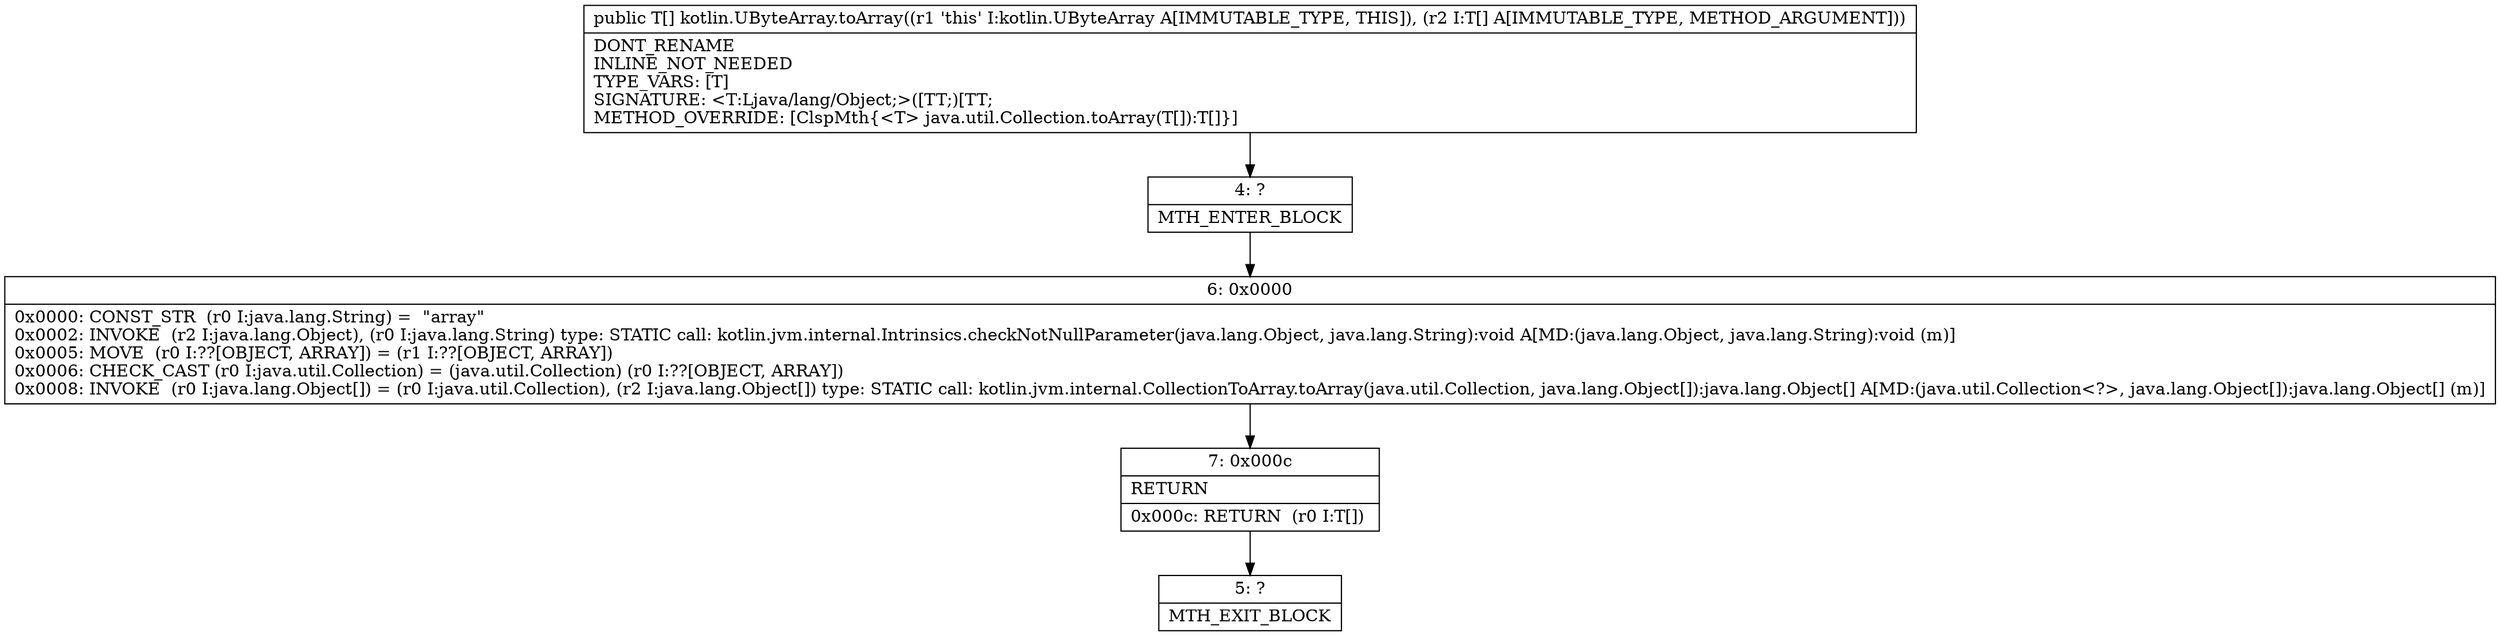 digraph "CFG forkotlin.UByteArray.toArray([Ljava\/lang\/Object;)[Ljava\/lang\/Object;" {
Node_4 [shape=record,label="{4\:\ ?|MTH_ENTER_BLOCK\l}"];
Node_6 [shape=record,label="{6\:\ 0x0000|0x0000: CONST_STR  (r0 I:java.lang.String) =  \"array\" \l0x0002: INVOKE  (r2 I:java.lang.Object), (r0 I:java.lang.String) type: STATIC call: kotlin.jvm.internal.Intrinsics.checkNotNullParameter(java.lang.Object, java.lang.String):void A[MD:(java.lang.Object, java.lang.String):void (m)]\l0x0005: MOVE  (r0 I:??[OBJECT, ARRAY]) = (r1 I:??[OBJECT, ARRAY]) \l0x0006: CHECK_CAST (r0 I:java.util.Collection) = (java.util.Collection) (r0 I:??[OBJECT, ARRAY]) \l0x0008: INVOKE  (r0 I:java.lang.Object[]) = (r0 I:java.util.Collection), (r2 I:java.lang.Object[]) type: STATIC call: kotlin.jvm.internal.CollectionToArray.toArray(java.util.Collection, java.lang.Object[]):java.lang.Object[] A[MD:(java.util.Collection\<?\>, java.lang.Object[]):java.lang.Object[] (m)]\l}"];
Node_7 [shape=record,label="{7\:\ 0x000c|RETURN\l|0x000c: RETURN  (r0 I:T[]) \l}"];
Node_5 [shape=record,label="{5\:\ ?|MTH_EXIT_BLOCK\l}"];
MethodNode[shape=record,label="{public T[] kotlin.UByteArray.toArray((r1 'this' I:kotlin.UByteArray A[IMMUTABLE_TYPE, THIS]), (r2 I:T[] A[IMMUTABLE_TYPE, METHOD_ARGUMENT]))  | DONT_RENAME\lINLINE_NOT_NEEDED\lTYPE_VARS: [T]\lSIGNATURE: \<T:Ljava\/lang\/Object;\>([TT;)[TT;\lMETHOD_OVERRIDE: [ClspMth\{\<T\> java.util.Collection.toArray(T[]):T[]\}]\l}"];
MethodNode -> Node_4;Node_4 -> Node_6;
Node_6 -> Node_7;
Node_7 -> Node_5;
}

